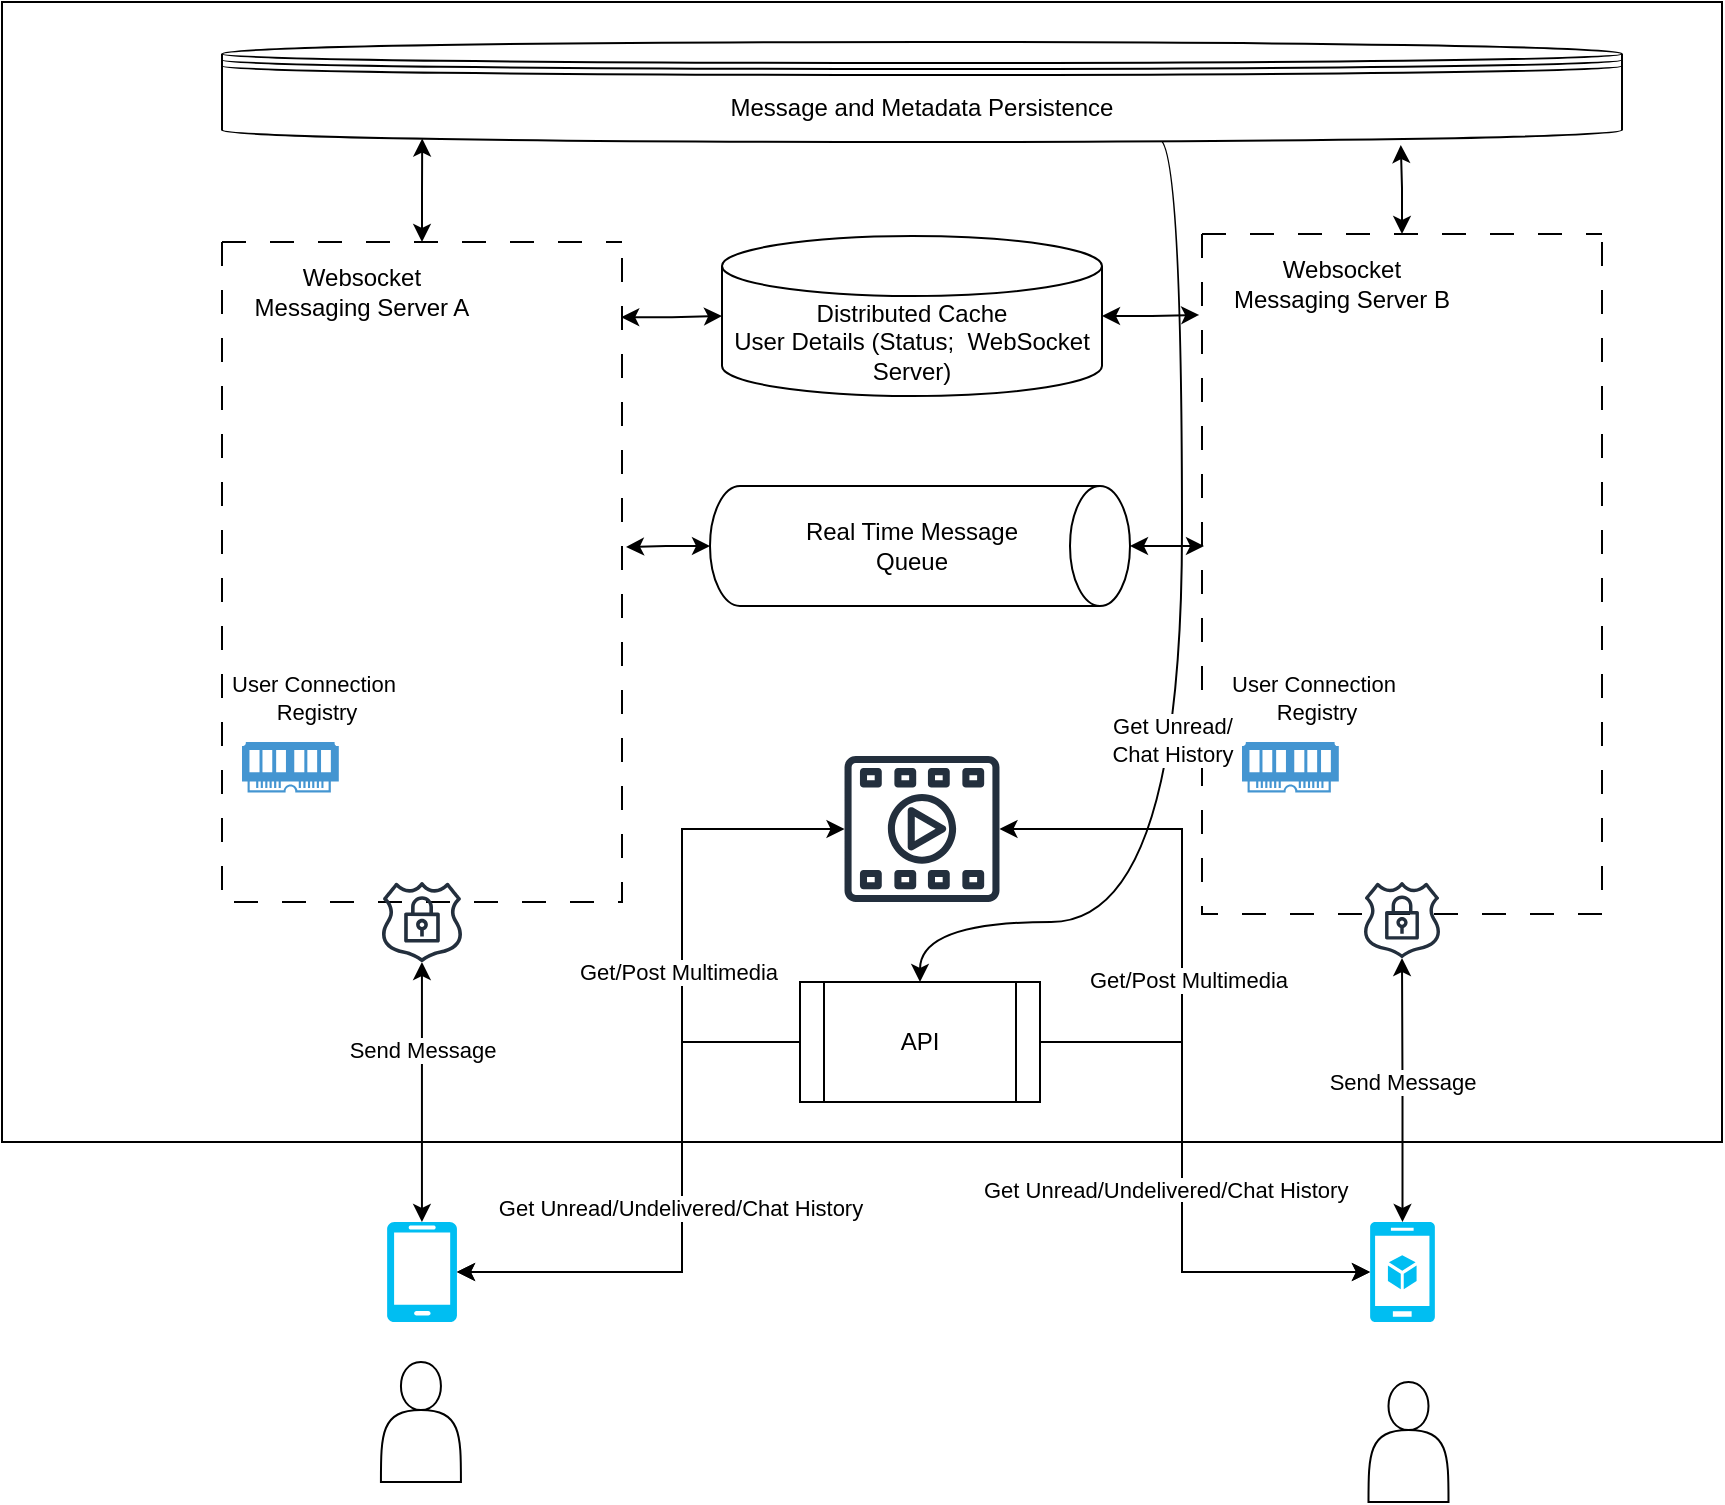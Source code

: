<mxfile version="24.7.12">
  <diagram name="Page-1" id="4_Jk1t0lAmIwFvEKMo-s">
    <mxGraphModel dx="1179" dy="636" grid="1" gridSize="10" guides="1" tooltips="1" connect="1" arrows="1" fold="1" page="1" pageScale="1" pageWidth="827" pageHeight="1169" math="0" shadow="0">
      <root>
        <mxCell id="0" />
        <mxCell id="1" parent="0" />
        <mxCell id="ufkZqq4NIb8i126rtJV5-19" value="" style="rounded=0;whiteSpace=wrap;html=1;" parent="1" vertex="1">
          <mxGeometry y="120" width="860" height="570" as="geometry" />
        </mxCell>
        <mxCell id="ufkZqq4NIb8i126rtJV5-2" value="" style="swimlane;startSize=0;dashed=1;dashPattern=12 12;" parent="1" vertex="1">
          <mxGeometry x="110" y="240" width="200" height="330" as="geometry" />
        </mxCell>
        <mxCell id="ufkZqq4NIb8i126rtJV5-11" value="Websocket Messaging Server A" style="text;html=1;align=center;verticalAlign=middle;whiteSpace=wrap;rounded=0;" parent="ufkZqq4NIb8i126rtJV5-2" vertex="1">
          <mxGeometry x="10" y="10" width="120" height="30" as="geometry" />
        </mxCell>
        <mxCell id="ufkZqq4NIb8i126rtJV5-28" value="" style="pointerEvents=1;shadow=0;dashed=0;html=1;strokeColor=none;fillColor=#4495D1;labelPosition=center;verticalLabelPosition=bottom;verticalAlign=top;align=center;outlineConnect=0;shape=mxgraph.veeam.ram;" parent="ufkZqq4NIb8i126rtJV5-2" vertex="1">
          <mxGeometry x="10" y="250" width="48.4" height="25.2" as="geometry" />
        </mxCell>
        <mxCell id="ufkZqq4NIb8i126rtJV5-4" value="" style="swimlane;startSize=0;dashed=1;dashPattern=12 12;" parent="1" vertex="1">
          <mxGeometry x="600" y="236" width="200" height="340" as="geometry" />
        </mxCell>
        <mxCell id="ufkZqq4NIb8i126rtJV5-12" value="Websocket Messaging Server B" style="text;html=1;align=center;verticalAlign=middle;whiteSpace=wrap;rounded=0;" parent="ufkZqq4NIb8i126rtJV5-4" vertex="1">
          <mxGeometry x="10" y="10" width="120" height="30" as="geometry" />
        </mxCell>
        <mxCell id="ufkZqq4NIb8i126rtJV5-29" value="" style="pointerEvents=1;shadow=0;dashed=0;html=1;strokeColor=none;fillColor=#4495D1;labelPosition=center;verticalLabelPosition=bottom;verticalAlign=top;align=center;outlineConnect=0;shape=mxgraph.veeam.ram;" parent="ufkZqq4NIb8i126rtJV5-4" vertex="1">
          <mxGeometry x="20" y="254" width="48.4" height="25.2" as="geometry" />
        </mxCell>
        <mxCell id="BoQniLXMpYhG6YxjC8hL-9" value="User Connection&amp;nbsp;&lt;div&gt;Registry&lt;/div&gt;" style="edgeLabel;html=1;align=center;verticalAlign=middle;resizable=0;points=[];" vertex="1" connectable="0" parent="ufkZqq4NIb8i126rtJV5-4">
          <mxGeometry x="60" y="233.997" as="geometry">
            <mxPoint x="-3" y="-2" as="offset" />
          </mxGeometry>
        </mxCell>
        <mxCell id="ufkZqq4NIb8i126rtJV5-45" style="edgeStyle=orthogonalEdgeStyle;rounded=0;orthogonalLoop=1;jettySize=auto;html=1;curved=1;exitX=0.669;exitY=0.971;exitDx=0;exitDy=0;exitPerimeter=0;" parent="1" source="ufkZqq4NIb8i126rtJV5-5" target="ufkZqq4NIb8i126rtJV5-32" edge="1">
          <mxGeometry relative="1" as="geometry">
            <Array as="points">
              <mxPoint x="590" y="189" />
              <mxPoint x="590" y="580" />
              <mxPoint x="459" y="580" />
            </Array>
          </mxGeometry>
        </mxCell>
        <mxCell id="BoQniLXMpYhG6YxjC8hL-1" value="Get Unread/&lt;div&gt;Chat History&lt;/div&gt;" style="edgeLabel;html=1;align=center;verticalAlign=middle;resizable=0;points=[];" vertex="1" connectable="0" parent="ufkZqq4NIb8i126rtJV5-45">
          <mxGeometry x="0.105" y="-5" relative="1" as="geometry">
            <mxPoint as="offset" />
          </mxGeometry>
        </mxCell>
        <mxCell id="ufkZqq4NIb8i126rtJV5-5" value="Message and Metadata Persistence" style="shape=datastore;whiteSpace=wrap;html=1;" parent="1" vertex="1">
          <mxGeometry x="110" y="140" width="700" height="50" as="geometry" />
        </mxCell>
        <mxCell id="ufkZqq4NIb8i126rtJV5-6" value="" style="shape=cylinder3;whiteSpace=wrap;html=1;boundedLbl=1;backgroundOutline=1;size=15;rotation=90;" parent="1" vertex="1">
          <mxGeometry x="429" y="287" width="60" height="210" as="geometry" />
        </mxCell>
        <mxCell id="ufkZqq4NIb8i126rtJV5-7" value="Distributed Cache&lt;div&gt;User Details (Status;&amp;nbsp; WebSocket Server)&lt;/div&gt;" style="shape=cylinder3;whiteSpace=wrap;html=1;boundedLbl=1;backgroundOutline=1;size=15;" parent="1" vertex="1">
          <mxGeometry x="360" y="237" width="190" height="80" as="geometry" />
        </mxCell>
        <mxCell id="ufkZqq4NIb8i126rtJV5-8" value="Real Time Message Queue" style="text;html=1;align=center;verticalAlign=middle;whiteSpace=wrap;rounded=0;" parent="1" vertex="1">
          <mxGeometry x="395" y="377" width="120" height="30" as="geometry" />
        </mxCell>
        <mxCell id="ufkZqq4NIb8i126rtJV5-13" style="edgeStyle=orthogonalEdgeStyle;rounded=0;orthogonalLoop=1;jettySize=auto;html=1;entryX=0;entryY=0.5;entryDx=0;entryDy=0;entryPerimeter=0;startArrow=classic;startFill=1;exitX=0.998;exitY=0.114;exitDx=0;exitDy=0;exitPerimeter=0;" parent="1" source="ufkZqq4NIb8i126rtJV5-2" target="ufkZqq4NIb8i126rtJV5-7" edge="1">
          <mxGeometry relative="1" as="geometry">
            <mxPoint x="314" y="410" as="sourcePoint" />
          </mxGeometry>
        </mxCell>
        <mxCell id="ufkZqq4NIb8i126rtJV5-14" style="edgeStyle=orthogonalEdgeStyle;rounded=0;orthogonalLoop=1;jettySize=auto;html=1;entryX=-0.007;entryY=0.119;entryDx=0;entryDy=0;entryPerimeter=0;startArrow=classic;startFill=1;" parent="1" source="ufkZqq4NIb8i126rtJV5-7" target="ufkZqq4NIb8i126rtJV5-4" edge="1">
          <mxGeometry relative="1" as="geometry" />
        </mxCell>
        <mxCell id="ufkZqq4NIb8i126rtJV5-15" value="" style="sketch=0;outlineConnect=0;fontColor=#232F3E;gradientColor=none;fillColor=#232F3D;strokeColor=none;dashed=0;verticalLabelPosition=bottom;verticalAlign=top;align=center;html=1;fontSize=12;fontStyle=0;aspect=fixed;pointerEvents=1;shape=mxgraph.aws4.ssl_padlock;" parent="1" vertex="1">
          <mxGeometry x="189.47" y="560" width="41.05" height="40" as="geometry" />
        </mxCell>
        <mxCell id="ufkZqq4NIb8i126rtJV5-16" value="" style="sketch=0;outlineConnect=0;fontColor=#232F3E;gradientColor=none;fillColor=#232F3D;strokeColor=none;dashed=0;verticalLabelPosition=bottom;verticalAlign=top;align=center;html=1;fontSize=12;fontStyle=0;aspect=fixed;pointerEvents=1;shape=mxgraph.aws4.ssl_padlock;" parent="1" vertex="1">
          <mxGeometry x="680.5" y="560" width="39" height="38" as="geometry" />
        </mxCell>
        <mxCell id="ufkZqq4NIb8i126rtJV5-17" style="edgeStyle=orthogonalEdgeStyle;rounded=0;orthogonalLoop=1;jettySize=auto;html=1;entryX=1.01;entryY=0.462;entryDx=0;entryDy=0;entryPerimeter=0;startArrow=classic;startFill=1;" parent="1" source="ufkZqq4NIb8i126rtJV5-6" target="ufkZqq4NIb8i126rtJV5-2" edge="1">
          <mxGeometry relative="1" as="geometry" />
        </mxCell>
        <mxCell id="ufkZqq4NIb8i126rtJV5-18" style="edgeStyle=orthogonalEdgeStyle;rounded=0;orthogonalLoop=1;jettySize=auto;html=1;entryX=0.005;entryY=0.459;entryDx=0;entryDy=0;entryPerimeter=0;startArrow=classic;startFill=1;" parent="1" source="ufkZqq4NIb8i126rtJV5-6" target="ufkZqq4NIb8i126rtJV5-4" edge="1">
          <mxGeometry relative="1" as="geometry" />
        </mxCell>
        <mxCell id="ufkZqq4NIb8i126rtJV5-24" style="edgeStyle=orthogonalEdgeStyle;rounded=0;orthogonalLoop=1;jettySize=auto;html=1;startArrow=classic;startFill=1;" parent="1" source="ufkZqq4NIb8i126rtJV5-20" target="ufkZqq4NIb8i126rtJV5-15" edge="1">
          <mxGeometry relative="1" as="geometry" />
        </mxCell>
        <mxCell id="BoQniLXMpYhG6YxjC8hL-6" value="Send Message" style="edgeLabel;html=1;align=center;verticalAlign=middle;resizable=0;points=[];" vertex="1" connectable="0" parent="ufkZqq4NIb8i126rtJV5-24">
          <mxGeometry x="0.323" relative="1" as="geometry">
            <mxPoint as="offset" />
          </mxGeometry>
        </mxCell>
        <mxCell id="ufkZqq4NIb8i126rtJV5-20" value="" style="verticalLabelPosition=bottom;html=1;verticalAlign=top;align=center;strokeColor=none;fillColor=#00BEF2;shape=mxgraph.azure.mobile;pointerEvents=1;" parent="1" vertex="1">
          <mxGeometry x="192.47" y="730" width="35" height="50" as="geometry" />
        </mxCell>
        <mxCell id="ufkZqq4NIb8i126rtJV5-25" style="edgeStyle=orthogonalEdgeStyle;rounded=0;orthogonalLoop=1;jettySize=auto;html=1;startArrow=classic;startFill=1;" parent="1" source="ufkZqq4NIb8i126rtJV5-21" target="ufkZqq4NIb8i126rtJV5-16" edge="1">
          <mxGeometry relative="1" as="geometry" />
        </mxCell>
        <mxCell id="BoQniLXMpYhG6YxjC8hL-7" value="Send Message" style="edgeLabel;html=1;align=center;verticalAlign=middle;resizable=0;points=[];" vertex="1" connectable="0" parent="ufkZqq4NIb8i126rtJV5-25">
          <mxGeometry x="0.077" relative="1" as="geometry">
            <mxPoint as="offset" />
          </mxGeometry>
        </mxCell>
        <mxCell id="ufkZqq4NIb8i126rtJV5-21" value="" style="verticalLabelPosition=bottom;html=1;verticalAlign=top;align=center;strokeColor=none;fillColor=#00BEF2;shape=mxgraph.azure.mobile_services;pointerEvents=1;" parent="1" vertex="1">
          <mxGeometry x="684" y="730" width="32.5" height="50" as="geometry" />
        </mxCell>
        <mxCell id="ufkZqq4NIb8i126rtJV5-22" value="" style="shape=actor;whiteSpace=wrap;html=1;" parent="1" vertex="1">
          <mxGeometry x="189.47" y="800" width="40" height="60" as="geometry" />
        </mxCell>
        <mxCell id="ufkZqq4NIb8i126rtJV5-23" value="" style="shape=actor;whiteSpace=wrap;html=1;" parent="1" vertex="1">
          <mxGeometry x="683.25" y="810" width="40" height="60" as="geometry" />
        </mxCell>
        <mxCell id="ufkZqq4NIb8i126rtJV5-26" style="edgeStyle=orthogonalEdgeStyle;rounded=0;orthogonalLoop=1;jettySize=auto;html=1;entryX=0.143;entryY=0.965;entryDx=0;entryDy=0;entryPerimeter=0;startArrow=classic;startFill=1;" parent="1" source="ufkZqq4NIb8i126rtJV5-2" target="ufkZqq4NIb8i126rtJV5-5" edge="1">
          <mxGeometry relative="1" as="geometry" />
        </mxCell>
        <mxCell id="ufkZqq4NIb8i126rtJV5-27" style="edgeStyle=orthogonalEdgeStyle;rounded=0;orthogonalLoop=1;jettySize=auto;html=1;entryX=0.842;entryY=1.031;entryDx=0;entryDy=0;entryPerimeter=0;startArrow=classic;startFill=1;" parent="1" source="ufkZqq4NIb8i126rtJV5-4" target="ufkZqq4NIb8i126rtJV5-5" edge="1">
          <mxGeometry relative="1" as="geometry" />
        </mxCell>
        <mxCell id="ufkZqq4NIb8i126rtJV5-32" value="API" style="shape=process;whiteSpace=wrap;html=1;backgroundOutline=1;" parent="1" vertex="1">
          <mxGeometry x="399" y="610" width="120" height="60" as="geometry" />
        </mxCell>
        <mxCell id="ufkZqq4NIb8i126rtJV5-41" style="edgeStyle=orthogonalEdgeStyle;rounded=0;orthogonalLoop=1;jettySize=auto;html=1;entryX=1;entryY=0.5;entryDx=0;entryDy=0;entryPerimeter=0;startArrow=classic;startFill=1;" parent="1" source="ufkZqq4NIb8i126rtJV5-39" target="ufkZqq4NIb8i126rtJV5-20" edge="1">
          <mxGeometry relative="1" as="geometry">
            <Array as="points">
              <mxPoint x="340" y="534" />
              <mxPoint x="340" y="755" />
            </Array>
          </mxGeometry>
        </mxCell>
        <mxCell id="BoQniLXMpYhG6YxjC8hL-3" value="Get/Post Multimedia" style="edgeLabel;html=1;align=center;verticalAlign=middle;resizable=0;points=[];" vertex="1" connectable="0" parent="ufkZqq4NIb8i126rtJV5-41">
          <mxGeometry x="-0.265" y="-2" relative="1" as="geometry">
            <mxPoint as="offset" />
          </mxGeometry>
        </mxCell>
        <mxCell id="ufkZqq4NIb8i126rtJV5-39" value="" style="sketch=0;outlineConnect=0;fontColor=#232F3E;gradientColor=none;fillColor=#232F3D;strokeColor=none;dashed=0;verticalLabelPosition=bottom;verticalAlign=top;align=center;html=1;fontSize=12;fontStyle=0;aspect=fixed;pointerEvents=1;shape=mxgraph.aws4.multimedia;" parent="1" vertex="1">
          <mxGeometry x="421" y="497" width="78" height="73" as="geometry" />
        </mxCell>
        <mxCell id="ufkZqq4NIb8i126rtJV5-42" style="edgeStyle=orthogonalEdgeStyle;rounded=0;orthogonalLoop=1;jettySize=auto;html=1;entryX=1;entryY=0.5;entryDx=0;entryDy=0;entryPerimeter=0;startArrow=none;startFill=0;" parent="1" source="ufkZqq4NIb8i126rtJV5-32" target="ufkZqq4NIb8i126rtJV5-20" edge="1">
          <mxGeometry relative="1" as="geometry">
            <Array as="points">
              <mxPoint x="340" y="640" />
              <mxPoint x="340" y="755" />
            </Array>
          </mxGeometry>
        </mxCell>
        <mxCell id="BoQniLXMpYhG6YxjC8hL-4" value="Get Unread/Undelivered/Chat History" style="edgeLabel;html=1;align=center;verticalAlign=middle;resizable=0;points=[];" vertex="1" connectable="0" parent="ufkZqq4NIb8i126rtJV5-42">
          <mxGeometry x="-0.013" y="-1" relative="1" as="geometry">
            <mxPoint as="offset" />
          </mxGeometry>
        </mxCell>
        <mxCell id="ufkZqq4NIb8i126rtJV5-43" style="edgeStyle=orthogonalEdgeStyle;rounded=0;orthogonalLoop=1;jettySize=auto;html=1;entryX=0;entryY=0.5;entryDx=0;entryDy=0;entryPerimeter=0;startArrow=classic;startFill=1;" parent="1" source="ufkZqq4NIb8i126rtJV5-39" target="ufkZqq4NIb8i126rtJV5-21" edge="1">
          <mxGeometry relative="1" as="geometry">
            <Array as="points">
              <mxPoint x="590" y="534" />
              <mxPoint x="590" y="755" />
            </Array>
          </mxGeometry>
        </mxCell>
        <mxCell id="BoQniLXMpYhG6YxjC8hL-2" value="Get/Post Multimedia" style="edgeLabel;html=1;align=center;verticalAlign=middle;resizable=0;points=[];" vertex="1" connectable="0" parent="ufkZqq4NIb8i126rtJV5-43">
          <mxGeometry x="-0.18" y="3" relative="1" as="geometry">
            <mxPoint as="offset" />
          </mxGeometry>
        </mxCell>
        <mxCell id="ufkZqq4NIb8i126rtJV5-44" style="edgeStyle=orthogonalEdgeStyle;rounded=0;orthogonalLoop=1;jettySize=auto;html=1;entryX=0;entryY=0.5;entryDx=0;entryDy=0;entryPerimeter=0;startArrow=none;startFill=0;" parent="1" source="ufkZqq4NIb8i126rtJV5-32" target="ufkZqq4NIb8i126rtJV5-21" edge="1">
          <mxGeometry relative="1" as="geometry">
            <Array as="points">
              <mxPoint x="590" y="640" />
              <mxPoint x="590" y="755" />
            </Array>
          </mxGeometry>
        </mxCell>
        <mxCell id="BoQniLXMpYhG6YxjC8hL-5" value="&lt;span style=&quot;color: rgb(0, 0, 0); font-family: Helvetica; font-size: 11px; font-style: normal; font-variant-ligatures: normal; font-variant-caps: normal; font-weight: 400; letter-spacing: normal; orphans: 2; text-align: center; text-indent: 0px; text-transform: none; widows: 2; word-spacing: 0px; -webkit-text-stroke-width: 0px; white-space: nowrap; background-color: rgb(255, 255, 255); text-decoration-thickness: initial; text-decoration-style: initial; text-decoration-color: initial; display: inline !important; float: none;&quot;&gt;Get Unread/Undelivered/Chat History&lt;/span&gt;" style="text;whiteSpace=wrap;html=1;" vertex="1" parent="1">
          <mxGeometry x="489" y="700" width="220" height="40" as="geometry" />
        </mxCell>
        <mxCell id="BoQniLXMpYhG6YxjC8hL-8" value="User Connection&amp;nbsp;&lt;div&gt;Registry&lt;/div&gt;" style="edgeLabel;html=1;align=center;verticalAlign=middle;resizable=0;points=[];" vertex="1" connectable="0" parent="1">
          <mxGeometry x="160.0" y="469.997" as="geometry">
            <mxPoint x="-3" y="-2" as="offset" />
          </mxGeometry>
        </mxCell>
      </root>
    </mxGraphModel>
  </diagram>
</mxfile>
